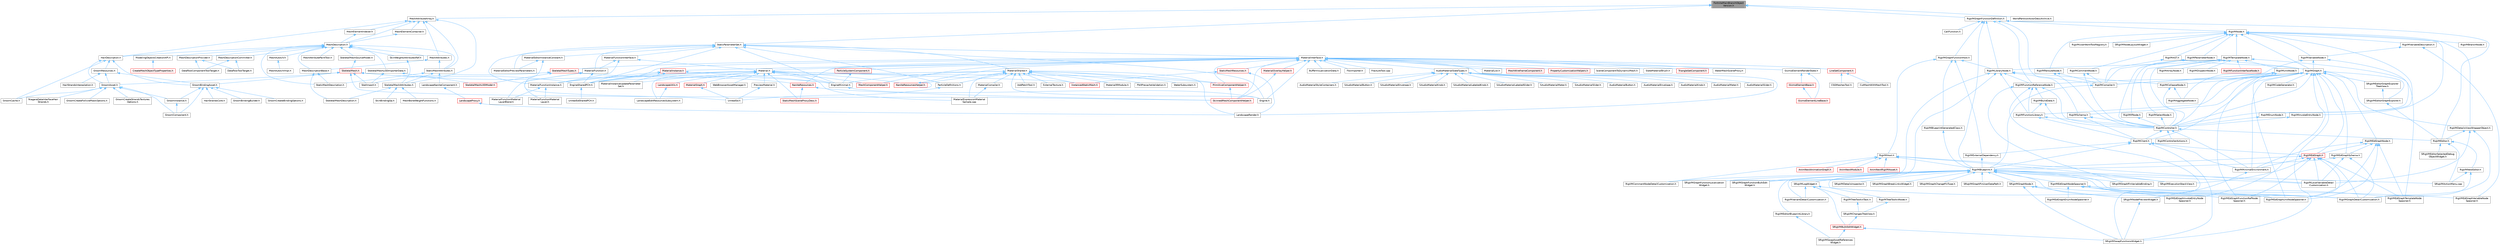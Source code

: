 digraph "FortniteMainBranchObjectVersion.h"
{
 // INTERACTIVE_SVG=YES
 // LATEX_PDF_SIZE
  bgcolor="transparent";
  edge [fontname=Helvetica,fontsize=10,labelfontname=Helvetica,labelfontsize=10];
  node [fontname=Helvetica,fontsize=10,shape=box,height=0.2,width=0.4];
  Node1 [id="Node000001",label="FortniteMainBranchObject\lVersion.h",height=0.2,width=0.4,color="gray40", fillcolor="grey60", style="filled", fontcolor="black",tooltip=" "];
  Node1 -> Node2 [id="edge1_Node000001_Node000002",dir="back",color="steelblue1",style="solid",tooltip=" "];
  Node2 [id="Node000002",label="MeshAttributeArray.h",height=0.2,width=0.4,color="grey40", fillcolor="white", style="filled",URL="$dd/dcf/MeshAttributeArray_8h.html",tooltip=" "];
  Node2 -> Node3 [id="edge2_Node000002_Node000003",dir="back",color="steelblue1",style="solid",tooltip=" "];
  Node3 [id="Node000003",label="HairDescription.h",height=0.2,width=0.4,color="grey40", fillcolor="white", style="filled",URL="$df/d27/HairDescription_8h.html",tooltip=" "];
  Node3 -> Node4 [id="edge3_Node000003_Node000004",dir="back",color="steelblue1",style="solid",tooltip=" "];
  Node4 [id="Node000004",label="GroomAsset.h",height=0.2,width=0.4,color="grey40", fillcolor="white", style="filled",URL="$d8/df1/GroomAsset_8h.html",tooltip=" "];
  Node4 -> Node5 [id="edge4_Node000004_Node000005",dir="back",color="steelblue1",style="solid",tooltip=" "];
  Node5 [id="Node000005",label="GroomCache.h",height=0.2,width=0.4,color="grey40", fillcolor="white", style="filled",URL="$d7/d6e/GroomCache_8h.html",tooltip=" "];
  Node4 -> Node6 [id="edge5_Node000004_Node000006",dir="back",color="steelblue1",style="solid",tooltip=" "];
  Node6 [id="Node000006",label="GroomComponent.h",height=0.2,width=0.4,color="grey40", fillcolor="white", style="filled",URL="$de/d2e/GroomComponent_8h.html",tooltip=" "];
  Node4 -> Node7 [id="edge6_Node000004_Node000007",dir="back",color="steelblue1",style="solid",tooltip=" "];
  Node7 [id="Node000007",label="GroomCreateFollicleMaskOptions.h",height=0.2,width=0.4,color="grey40", fillcolor="white", style="filled",URL="$d7/d8b/GroomCreateFollicleMaskOptions_8h.html",tooltip=" "];
  Node4 -> Node8 [id="edge7_Node000004_Node000008",dir="back",color="steelblue1",style="solid",tooltip=" "];
  Node8 [id="Node000008",label="GroomCreateStrandsTextures\lOptions.h",height=0.2,width=0.4,color="grey40", fillcolor="white", style="filled",URL="$da/dfc/GroomCreateStrandsTexturesOptions_8h.html",tooltip=" "];
  Node4 -> Node9 [id="edge8_Node000004_Node000009",dir="back",color="steelblue1",style="solid",tooltip=" "];
  Node9 [id="Node000009",label="GroomInstance.h",height=0.2,width=0.4,color="grey40", fillcolor="white", style="filled",URL="$dd/d47/GroomInstance_8h.html",tooltip=" "];
  Node9 -> Node6 [id="edge9_Node000009_Node000006",dir="back",color="steelblue1",style="solid",tooltip=" "];
  Node4 -> Node10 [id="edge10_Node000004_Node000010",dir="back",color="steelblue1",style="solid",tooltip=" "];
  Node10 [id="Node000010",label="NiagaraDataInterfaceHair\lStrands.h",height=0.2,width=0.4,color="grey40", fillcolor="white", style="filled",URL="$da/dd2/NiagaraDataInterfaceHairStrands_8h.html",tooltip=" "];
  Node3 -> Node11 [id="edge11_Node000003_Node000011",dir="back",color="steelblue1",style="solid",tooltip=" "];
  Node11 [id="Node000011",label="GroomBindingAsset.h",height=0.2,width=0.4,color="grey40", fillcolor="white", style="filled",URL="$de/d26/GroomBindingAsset_8h.html",tooltip=" "];
  Node11 -> Node12 [id="edge12_Node000011_Node000012",dir="back",color="steelblue1",style="solid",tooltip=" "];
  Node12 [id="Node000012",label="GroomBindingBuilder.h",height=0.2,width=0.4,color="grey40", fillcolor="white", style="filled",URL="$d2/d2f/GroomBindingBuilder_8h.html",tooltip=" "];
  Node11 -> Node6 [id="edge13_Node000011_Node000006",dir="back",color="steelblue1",style="solid",tooltip=" "];
  Node11 -> Node13 [id="edge14_Node000011_Node000013",dir="back",color="steelblue1",style="solid",tooltip=" "];
  Node13 [id="Node000013",label="GroomCreateBindingOptions.h",height=0.2,width=0.4,color="grey40", fillcolor="white", style="filled",URL="$d5/dba/GroomCreateBindingOptions_8h.html",tooltip=" "];
  Node11 -> Node9 [id="edge15_Node000011_Node000009",dir="back",color="steelblue1",style="solid",tooltip=" "];
  Node11 -> Node14 [id="edge16_Node000011_Node000014",dir="back",color="steelblue1",style="solid",tooltip=" "];
  Node14 [id="Node000014",label="HairStrandsCore.h",height=0.2,width=0.4,color="grey40", fillcolor="white", style="filled",URL="$d7/def/HairStrandsCore_8h.html",tooltip=" "];
  Node3 -> Node5 [id="edge17_Node000003_Node000005",dir="back",color="steelblue1",style="solid",tooltip=" "];
  Node3 -> Node15 [id="edge18_Node000003_Node000015",dir="back",color="steelblue1",style="solid",tooltip=" "];
  Node15 [id="Node000015",label="GroomResources.h",height=0.2,width=0.4,color="grey40", fillcolor="white", style="filled",URL="$d0/d70/GroomResources_8h.html",tooltip=" "];
  Node15 -> Node4 [id="edge19_Node000015_Node000004",dir="back",color="steelblue1",style="solid",tooltip=" "];
  Node15 -> Node11 [id="edge20_Node000015_Node000011",dir="back",color="steelblue1",style="solid",tooltip=" "];
  Node15 -> Node16 [id="edge21_Node000015_Node000016",dir="back",color="steelblue1",style="solid",tooltip=" "];
  Node16 [id="Node000016",label="HairStrandsInterpolation.h",height=0.2,width=0.4,color="grey40", fillcolor="white", style="filled",URL="$de/dab/HairStrandsInterpolation_8h.html",tooltip=" "];
  Node2 -> Node17 [id="edge22_Node000002_Node000017",dir="back",color="steelblue1",style="solid",tooltip=" "];
  Node17 [id="Node000017",label="MeshAttributes.h",height=0.2,width=0.4,color="grey40", fillcolor="white", style="filled",URL="$d8/d64/MeshAttributes_8h.html",tooltip=" "];
  Node17 -> Node18 [id="edge23_Node000017_Node000018",dir="back",color="steelblue1",style="solid",tooltip=" "];
  Node18 [id="Node000018",label="MeshDescriptionBase.h",height=0.2,width=0.4,color="grey40", fillcolor="white", style="filled",URL="$d3/d3c/MeshDescriptionBase_8h.html",tooltip=" "];
  Node18 -> Node19 [id="edge24_Node000018_Node000019",dir="back",color="steelblue1",style="solid",tooltip=" "];
  Node19 [id="Node000019",label="SkeletalMeshDescription.h",height=0.2,width=0.4,color="grey40", fillcolor="white", style="filled",URL="$d3/d6a/SkeletalMeshDescription_8h.html",tooltip=" "];
  Node18 -> Node20 [id="edge25_Node000018_Node000020",dir="back",color="steelblue1",style="solid",tooltip=" "];
  Node20 [id="Node000020",label="StaticMeshDescription.h",height=0.2,width=0.4,color="grey40", fillcolor="white", style="filled",URL="$d5/d71/StaticMeshDescription_8h.html",tooltip=" "];
  Node17 -> Node21 [id="edge26_Node000017_Node000021",dir="back",color="steelblue1",style="solid",tooltip=" "];
  Node21 [id="Node000021",label="StaticMeshAttributes.h",height=0.2,width=0.4,color="grey40", fillcolor="white", style="filled",URL="$dd/db4/StaticMeshAttributes_8h.html",tooltip=" "];
  Node21 -> Node22 [id="edge27_Node000021_Node000022",dir="back",color="steelblue1",style="solid",tooltip=" "];
  Node22 [id="Node000022",label="LandscapeNaniteComponent.h",height=0.2,width=0.4,color="grey40", fillcolor="white", style="filled",URL="$d0/de5/LandscapeNaniteComponent_8h.html",tooltip=" "];
  Node22 -> Node23 [id="edge28_Node000022_Node000023",dir="back",color="steelblue1",style="solid",tooltip=" "];
  Node23 [id="Node000023",label="LandscapeProxy.h",height=0.2,width=0.4,color="red", fillcolor="#FFF0F0", style="filled",URL="$db/dae/LandscapeProxy_8h.html",tooltip=" "];
  Node23 -> Node30 [id="edge29_Node000023_Node000030",dir="back",color="steelblue1",style="solid",tooltip=" "];
  Node30 [id="Node000030",label="LandscapeRender.h",height=0.2,width=0.4,color="grey40", fillcolor="white", style="filled",URL="$df/d67/LandscapeRender_8h.html",tooltip=" "];
  Node21 -> Node33 [id="edge30_Node000021_Node000033",dir="back",color="steelblue1",style="solid",tooltip=" "];
  Node33 [id="Node000033",label="SkeletalMeshAttributes.h",height=0.2,width=0.4,color="grey40", fillcolor="white", style="filled",URL="$df/d3f/SkeletalMeshAttributes_8h.html",tooltip=" "];
  Node33 -> Node34 [id="edge31_Node000033_Node000034",dir="back",color="steelblue1",style="solid",tooltip=" "];
  Node34 [id="Node000034",label="MeshBoneWeightFunctions.h",height=0.2,width=0.4,color="grey40", fillcolor="white", style="filled",URL="$db/df8/MeshBoneWeightFunctions_8h.html",tooltip=" "];
  Node33 -> Node19 [id="edge32_Node000033_Node000019",dir="back",color="steelblue1",style="solid",tooltip=" "];
  Node33 -> Node35 [id="edge33_Node000033_Node000035",dir="back",color="steelblue1",style="solid",tooltip=" "];
  Node35 [id="Node000035",label="SkinBindingOp.h",height=0.2,width=0.4,color="grey40", fillcolor="white", style="filled",URL="$d0/df0/SkinBindingOp_8h.html",tooltip=" "];
  Node21 -> Node20 [id="edge34_Node000021_Node000020",dir="back",color="steelblue1",style="solid",tooltip=" "];
  Node2 -> Node36 [id="edge35_Node000002_Node000036",dir="back",color="steelblue1",style="solid",tooltip=" "];
  Node36 [id="Node000036",label="MeshDescription.h",height=0.2,width=0.4,color="grey40", fillcolor="white", style="filled",URL="$d5/d91/MeshDescription_8h.html",tooltip=" "];
  Node36 -> Node3 [id="edge36_Node000036_Node000003",dir="back",color="steelblue1",style="solid",tooltip=" "];
  Node36 -> Node37 [id="edge37_Node000036_Node000037",dir="back",color="steelblue1",style="solid",tooltip=" "];
  Node37 [id="Node000037",label="MeshAttributePaintTool.h",height=0.2,width=0.4,color="grey40", fillcolor="white", style="filled",URL="$d3/d29/MeshAttributePaintTool_8h.html",tooltip=" "];
  Node36 -> Node17 [id="edge38_Node000036_Node000017",dir="back",color="steelblue1",style="solid",tooltip=" "];
  Node36 -> Node38 [id="edge39_Node000036_Node000038",dir="back",color="steelblue1",style="solid",tooltip=" "];
  Node38 [id="Node000038",label="MeshAutoUV.h",height=0.2,width=0.4,color="grey40", fillcolor="white", style="filled",URL="$d4/db4/MeshAutoUV_8h.html",tooltip=" "];
  Node38 -> Node39 [id="edge40_Node000038_Node000039",dir="back",color="steelblue1",style="solid",tooltip=" "];
  Node39 [id="Node000039",label="MeshAutoUVImpl.h",height=0.2,width=0.4,color="grey40", fillcolor="white", style="filled",URL="$d2/ddc/MeshAutoUVImpl_8h.html",tooltip=" "];
  Node36 -> Node18 [id="edge41_Node000036_Node000018",dir="back",color="steelblue1",style="solid",tooltip=" "];
  Node36 -> Node40 [id="edge42_Node000036_Node000040",dir="back",color="steelblue1",style="solid",tooltip=" "];
  Node40 [id="Node000040",label="MeshDescriptionCommitter.h",height=0.2,width=0.4,color="grey40", fillcolor="white", style="filled",URL="$d0/dae/MeshDescriptionCommitter_8h.html",tooltip=" "];
  Node40 -> Node41 [id="edge43_Node000040_Node000041",dir="back",color="steelblue1",style="solid",tooltip=" "];
  Node41 [id="Node000041",label="DataflowComponentToolTarget.h",height=0.2,width=0.4,color="grey40", fillcolor="white", style="filled",URL="$d4/de8/DataflowComponentToolTarget_8h.html",tooltip=" "];
  Node40 -> Node42 [id="edge44_Node000040_Node000042",dir="back",color="steelblue1",style="solid",tooltip=" "];
  Node42 [id="Node000042",label="DataflowToolTarget.h",height=0.2,width=0.4,color="grey40", fillcolor="white", style="filled",URL="$d3/dd6/DataflowToolTarget_8h.html",tooltip=" "];
  Node36 -> Node43 [id="edge45_Node000036_Node000043",dir="back",color="steelblue1",style="solid",tooltip=" "];
  Node43 [id="Node000043",label="MeshDescriptionProvider.h",height=0.2,width=0.4,color="grey40", fillcolor="white", style="filled",URL="$da/db2/MeshDescriptionProvider_8h.html",tooltip=" "];
  Node43 -> Node41 [id="edge46_Node000043_Node000041",dir="back",color="steelblue1",style="solid",tooltip=" "];
  Node43 -> Node42 [id="edge47_Node000043_Node000042",dir="back",color="steelblue1",style="solid",tooltip=" "];
  Node36 -> Node44 [id="edge48_Node000036_Node000044",dir="back",color="steelblue1",style="solid",tooltip=" "];
  Node44 [id="Node000044",label="ModelingObjectsCreationAPI.h",height=0.2,width=0.4,color="grey40", fillcolor="white", style="filled",URL="$df/d4c/ModelingObjectsCreationAPI_8h.html",tooltip=" "];
  Node44 -> Node45 [id="edge49_Node000044_Node000045",dir="back",color="steelblue1",style="solid",tooltip=" "];
  Node45 [id="Node000045",label="CreateMeshObjectTypeProperties.h",height=0.2,width=0.4,color="red", fillcolor="#FFF0F0", style="filled",URL="$d9/d04/CreateMeshObjectTypeProperties_8h.html",tooltip=" "];
  Node36 -> Node67 [id="edge50_Node000036_Node000067",dir="back",color="steelblue1",style="solid",tooltip=" "];
  Node67 [id="Node000067",label="SkeletalMeshLODImporterData.h",height=0.2,width=0.4,color="grey40", fillcolor="white", style="filled",URL="$de/dc6/SkeletalMeshLODImporterData_8h.html",tooltip=" "];
  Node67 -> Node68 [id="edge51_Node000067_Node000068",dir="back",color="steelblue1",style="solid",tooltip=" "];
  Node68 [id="Node000068",label="SkelImport.h",height=0.2,width=0.4,color="grey40", fillcolor="white", style="filled",URL="$d2/d8b/SkelImport_8h.html",tooltip=" "];
  Node67 -> Node69 [id="edge52_Node000067_Node000069",dir="back",color="steelblue1",style="solid",tooltip=" "];
  Node69 [id="Node000069",label="SkeletalMeshLODModel.h",height=0.2,width=0.4,color="red", fillcolor="#FFF0F0", style="filled",URL="$d2/d34/SkeletalMeshLODModel_8h.html",tooltip=" "];
  Node36 -> Node71 [id="edge53_Node000036_Node000071",dir="back",color="steelblue1",style="solid",tooltip=" "];
  Node71 [id="Node000071",label="SkeletalMeshSourceModel.h",height=0.2,width=0.4,color="grey40", fillcolor="white", style="filled",URL="$d0/dc6/SkeletalMeshSourceModel_8h.html",tooltip=" "];
  Node71 -> Node72 [id="edge54_Node000071_Node000072",dir="back",color="steelblue1",style="solid",tooltip=" "];
  Node72 [id="Node000072",label="SkeletalMesh.h",height=0.2,width=0.4,color="red", fillcolor="#FFF0F0", style="filled",URL="$d6/de7/SkeletalMesh_8h.html",tooltip=" "];
  Node72 -> Node79 [id="edge55_Node000072_Node000079",dir="back",color="steelblue1",style="solid",tooltip=" "];
  Node79 [id="Node000079",label="EngineMinimal.h",height=0.2,width=0.4,color="grey40", fillcolor="white", style="filled",URL="$d0/d2c/EngineMinimal_8h.html",tooltip=" "];
  Node79 -> Node80 [id="edge56_Node000079_Node000080",dir="back",color="steelblue1",style="solid",tooltip=" "];
  Node80 [id="Node000080",label="Engine.h",height=0.2,width=0.4,color="grey40", fillcolor="white", style="filled",URL="$d1/d34/Public_2Engine_8h.html",tooltip=" "];
  Node72 -> Node81 [id="edge57_Node000072_Node000081",dir="back",color="steelblue1",style="solid",tooltip=" "];
  Node81 [id="Node000081",label="EngineSharedPCH.h",height=0.2,width=0.4,color="grey40", fillcolor="white", style="filled",URL="$dc/dbb/EngineSharedPCH_8h.html",tooltip=" "];
  Node81 -> Node82 [id="edge58_Node000081_Node000082",dir="back",color="steelblue1",style="solid",tooltip=" "];
  Node82 [id="Node000082",label="UnrealEdSharedPCH.h",height=0.2,width=0.4,color="grey40", fillcolor="white", style="filled",URL="$d1/de6/UnrealEdSharedPCH_8h.html",tooltip=" "];
  Node72 -> Node4 [id="edge59_Node000072_Node000004",dir="back",color="steelblue1",style="solid",tooltip=" "];
  Node72 -> Node11 [id="edge60_Node000072_Node000011",dir="back",color="steelblue1",style="solid",tooltip=" "];
  Node72 -> Node68 [id="edge61_Node000072_Node000068",dir="back",color="steelblue1",style="solid",tooltip=" "];
  Node72 -> Node102 [id="edge62_Node000072_Node000102",dir="back",color="steelblue1",style="solid",tooltip=" "];
  Node102 [id="Node000102",label="SkinnedMeshComponentHelper.h",height=0.2,width=0.4,color="red", fillcolor="#FFF0F0", style="filled",URL="$db/d81/SkinnedMeshComponentHelper_8h.html",tooltip=" "];
  Node36 -> Node104 [id="edge63_Node000036_Node000104",dir="back",color="steelblue1",style="solid",tooltip=" "];
  Node104 [id="Node000104",label="SkinWeightsAttributesRef.h",height=0.2,width=0.4,color="grey40", fillcolor="white", style="filled",URL="$d8/dc2/SkinWeightsAttributesRef_8h.html",tooltip=" "];
  Node104 -> Node33 [id="edge64_Node000104_Node000033",dir="back",color="steelblue1",style="solid",tooltip=" "];
  Node36 -> Node21 [id="edge65_Node000036_Node000021",dir="back",color="steelblue1",style="solid",tooltip=" "];
  Node36 -> Node20 [id="edge66_Node000036_Node000020",dir="back",color="steelblue1",style="solid",tooltip=" "];
  Node2 -> Node105 [id="edge67_Node000002_Node000105",dir="back",color="steelblue1",style="solid",tooltip=" "];
  Node105 [id="Node000105",label="MeshElementContainer.h",height=0.2,width=0.4,color="grey40", fillcolor="white", style="filled",URL="$d1/dfa/MeshElementContainer_8h.html",tooltip=" "];
  Node105 -> Node36 [id="edge68_Node000105_Node000036",dir="back",color="steelblue1",style="solid",tooltip=" "];
  Node2 -> Node106 [id="edge69_Node000002_Node000106",dir="back",color="steelblue1",style="solid",tooltip=" "];
  Node106 [id="Node000106",label="MeshElementIndexer.h",height=0.2,width=0.4,color="grey40", fillcolor="white", style="filled",URL="$db/d4c/MeshElementIndexer_8h.html",tooltip=" "];
  Node106 -> Node36 [id="edge70_Node000106_Node000036",dir="back",color="steelblue1",style="solid",tooltip=" "];
  Node2 -> Node33 [id="edge71_Node000002_Node000033",dir="back",color="steelblue1",style="solid",tooltip=" "];
  Node2 -> Node21 [id="edge72_Node000002_Node000021",dir="back",color="steelblue1",style="solid",tooltip=" "];
  Node1 -> Node107 [id="edge73_Node000001_Node000107",dir="back",color="steelblue1",style="solid",tooltip=" "];
  Node107 [id="Node000107",label="RigVMGraphFunctionDefinition.h",height=0.2,width=0.4,color="grey40", fillcolor="white", style="filled",URL="$d1/db1/RigVMGraphFunctionDefinition_8h.html",tooltip=" "];
  Node107 -> Node108 [id="edge74_Node000107_Node000108",dir="back",color="steelblue1",style="solid",tooltip=" "];
  Node108 [id="Node000108",label="CallFunction.h",height=0.2,width=0.4,color="grey40", fillcolor="white", style="filled",URL="$d0/dcd/CallFunction_8h.html",tooltip=" "];
  Node107 -> Node109 [id="edge75_Node000107_Node000109",dir="back",color="steelblue1",style="solid",tooltip=" "];
  Node109 [id="Node000109",label="RigVMBlueprint.h",height=0.2,width=0.4,color="grey40", fillcolor="white", style="filled",URL="$df/d44/RigVMBlueprint_8h.html",tooltip=" "];
  Node109 -> Node110 [id="edge76_Node000109_Node000110",dir="back",color="steelblue1",style="solid",tooltip=" "];
  Node110 [id="Node000110",label="RigVMCommentNodeDetailCustomization.h",height=0.2,width=0.4,color="grey40", fillcolor="white", style="filled",URL="$de/ddb/RigVMCommentNodeDetailCustomization_8h.html",tooltip=" "];
  Node109 -> Node111 [id="edge77_Node000109_Node000111",dir="back",color="steelblue1",style="solid",tooltip=" "];
  Node111 [id="Node000111",label="RigVMEdGraphFunctionRefNode\lSpawner.h",height=0.2,width=0.4,color="grey40", fillcolor="white", style="filled",URL="$d3/d16/RigVMEdGraphFunctionRefNodeSpawner_8h.html",tooltip=" "];
  Node109 -> Node112 [id="edge78_Node000109_Node000112",dir="back",color="steelblue1",style="solid",tooltip=" "];
  Node112 [id="Node000112",label="RigVMEdGraphNodeSpawner.h",height=0.2,width=0.4,color="grey40", fillcolor="white", style="filled",URL="$d4/d8b/RigVMEdGraphNodeSpawner_8h.html",tooltip=" "];
  Node112 -> Node113 [id="edge79_Node000112_Node000113",dir="back",color="steelblue1",style="solid",tooltip=" "];
  Node113 [id="Node000113",label="RigVMEdGraphEnumNodeSpawner.h",height=0.2,width=0.4,color="grey40", fillcolor="white", style="filled",URL="$d3/dfd/RigVMEdGraphEnumNodeSpawner_8h.html",tooltip=" "];
  Node112 -> Node111 [id="edge80_Node000112_Node000111",dir="back",color="steelblue1",style="solid",tooltip=" "];
  Node112 -> Node114 [id="edge81_Node000112_Node000114",dir="back",color="steelblue1",style="solid",tooltip=" "];
  Node114 [id="Node000114",label="RigVMEdGraphInvokeEntryNode\lSpawner.h",height=0.2,width=0.4,color="grey40", fillcolor="white", style="filled",URL="$d9/de6/RigVMEdGraphInvokeEntryNodeSpawner_8h.html",tooltip=" "];
  Node112 -> Node115 [id="edge82_Node000112_Node000115",dir="back",color="steelblue1",style="solid",tooltip=" "];
  Node115 [id="Node000115",label="RigVMEdGraphTemplateNode\lSpawner.h",height=0.2,width=0.4,color="grey40", fillcolor="white", style="filled",URL="$d9/d6c/RigVMEdGraphTemplateNodeSpawner_8h.html",tooltip=" "];
  Node112 -> Node116 [id="edge83_Node000112_Node000116",dir="back",color="steelblue1",style="solid",tooltip=" "];
  Node116 [id="Node000116",label="RigVMEdGraphUnitNodeSpawner.h",height=0.2,width=0.4,color="grey40", fillcolor="white", style="filled",URL="$d3/d6b/RigVMEdGraphUnitNodeSpawner_8h.html",tooltip=" "];
  Node112 -> Node117 [id="edge84_Node000112_Node000117",dir="back",color="steelblue1",style="solid",tooltip=" "];
  Node117 [id="Node000117",label="RigVMEdGraphVariableNode\lSpawner.h",height=0.2,width=0.4,color="grey40", fillcolor="white", style="filled",URL="$d0/d83/RigVMEdGraphVariableNodeSpawner_8h.html",tooltip=" "];
  Node109 -> Node116 [id="edge85_Node000109_Node000116",dir="back",color="steelblue1",style="solid",tooltip=" "];
  Node109 -> Node118 [id="edge86_Node000109_Node000118",dir="back",color="steelblue1",style="solid",tooltip=" "];
  Node118 [id="Node000118",label="RigVMEditorBlueprintLibrary.h",height=0.2,width=0.4,color="grey40", fillcolor="white", style="filled",URL="$d9/d31/RigVMEditorBlueprintLibrary_8h.html",tooltip=" "];
  Node118 -> Node119 [id="edge87_Node000118_Node000119",dir="back",color="steelblue1",style="solid",tooltip=" "];
  Node119 [id="Node000119",label="SRigVMSwapAssetReferences\lWidget.h",height=0.2,width=0.4,color="grey40", fillcolor="white", style="filled",URL="$db/d3f/SRigVMSwapAssetReferencesWidget_8h.html",tooltip=" "];
  Node109 -> Node120 [id="edge88_Node000109_Node000120",dir="back",color="steelblue1",style="solid",tooltip=" "];
  Node120 [id="Node000120",label="RigVMGraphDetailCustomization.h",height=0.2,width=0.4,color="grey40", fillcolor="white", style="filled",URL="$da/d8c/RigVMGraphDetailCustomization_8h.html",tooltip=" "];
  Node109 -> Node121 [id="edge89_Node000109_Node000121",dir="back",color="steelblue1",style="solid",tooltip=" "];
  Node121 [id="Node000121",label="RigVMLocalVariableDetail\lCustomization.h",height=0.2,width=0.4,color="grey40", fillcolor="white", style="filled",URL="$de/de8/RigVMLocalVariableDetailCustomization_8h.html",tooltip=" "];
  Node109 -> Node122 [id="edge90_Node000109_Node000122",dir="back",color="steelblue1",style="solid",tooltip=" "];
  Node122 [id="Node000122",label="RigVMTreeToolkitNode.h",height=0.2,width=0.4,color="grey40", fillcolor="white", style="filled",URL="$dc/d84/RigVMTreeToolkitNode_8h.html",tooltip=" "];
  Node122 -> Node123 [id="edge91_Node000122_Node000123",dir="back",color="steelblue1",style="solid",tooltip=" "];
  Node123 [id="Node000123",label="SRigVMChangesTreeView.h",height=0.2,width=0.4,color="grey40", fillcolor="white", style="filled",URL="$dd/d83/SRigVMChangesTreeView_8h.html",tooltip=" "];
  Node123 -> Node124 [id="edge92_Node000123_Node000124",dir="back",color="steelblue1",style="solid",tooltip=" "];
  Node124 [id="Node000124",label="SRigVMBulkEditWidget.h",height=0.2,width=0.4,color="red", fillcolor="#FFF0F0", style="filled",URL="$d7/dab/SRigVMBulkEditWidget_8h.html",tooltip=" "];
  Node124 -> Node119 [id="edge93_Node000124_Node000119",dir="back",color="steelblue1",style="solid",tooltip=" "];
  Node124 -> Node126 [id="edge94_Node000124_Node000126",dir="back",color="steelblue1",style="solid",tooltip=" "];
  Node126 [id="Node000126",label="SRigVMSwapFunctionsWidget.h",height=0.2,width=0.4,color="grey40", fillcolor="white", style="filled",URL="$d0/da2/SRigVMSwapFunctionsWidget_8h.html",tooltip=" "];
  Node109 -> Node127 [id="edge95_Node000109_Node000127",dir="back",color="steelblue1",style="solid",tooltip=" "];
  Node127 [id="Node000127",label="RigVMVariantDetailCustomization.h",height=0.2,width=0.4,color="grey40", fillcolor="white", style="filled",URL="$d2/db8/RigVMVariantDetailCustomization_8h.html",tooltip=" "];
  Node109 -> Node128 [id="edge96_Node000109_Node000128",dir="back",color="steelblue1",style="solid",tooltip=" "];
  Node128 [id="Node000128",label="SRigVMActionMenu.cpp",height=0.2,width=0.4,color="grey40", fillcolor="white", style="filled",URL="$dc/d4c/SRigVMActionMenu_8cpp.html",tooltip=" "];
  Node109 -> Node129 [id="edge97_Node000109_Node000129",dir="back",color="steelblue1",style="solid",tooltip=" "];
  Node129 [id="Node000129",label="SRigVMDetailsInspector.h",height=0.2,width=0.4,color="grey40", fillcolor="white", style="filled",URL="$df/dfb/SRigVMDetailsInspector_8h.html",tooltip=" "];
  Node109 -> Node130 [id="edge98_Node000109_Node000130",dir="back",color="steelblue1",style="solid",tooltip=" "];
  Node130 [id="Node000130",label="SRigVMExecutionStackView.h",height=0.2,width=0.4,color="grey40", fillcolor="white", style="filled",URL="$d9/d2b/SRigVMExecutionStackView_8h.html",tooltip=" "];
  Node109 -> Node131 [id="edge99_Node000109_Node000131",dir="back",color="steelblue1",style="solid",tooltip=" "];
  Node131 [id="Node000131",label="SRigVMGraphBreakLinksWidget.h",height=0.2,width=0.4,color="grey40", fillcolor="white", style="filled",URL="$d8/d4a/SRigVMGraphBreakLinksWidget_8h.html",tooltip=" "];
  Node109 -> Node132 [id="edge100_Node000109_Node000132",dir="back",color="steelblue1",style="solid",tooltip=" "];
  Node132 [id="Node000132",label="SRigVMGraphChangePinType.h",height=0.2,width=0.4,color="grey40", fillcolor="white", style="filled",URL="$d4/da7/SRigVMGraphChangePinType_8h.html",tooltip=" "];
  Node109 -> Node133 [id="edge101_Node000109_Node000133",dir="back",color="steelblue1",style="solid",tooltip=" "];
  Node133 [id="Node000133",label="SRigVMGraphFunctionBulkEdit\lWidget.h",height=0.2,width=0.4,color="grey40", fillcolor="white", style="filled",URL="$db/dbf/SRigVMGraphFunctionBulkEditWidget_8h.html",tooltip=" "];
  Node109 -> Node134 [id="edge102_Node000109_Node000134",dir="back",color="steelblue1",style="solid",tooltip=" "];
  Node134 [id="Node000134",label="SRigVMGraphFunctionLocalization\lWidget.h",height=0.2,width=0.4,color="grey40", fillcolor="white", style="filled",URL="$dd/d59/SRigVMGraphFunctionLocalizationWidget_8h.html",tooltip=" "];
  Node109 -> Node135 [id="edge103_Node000109_Node000135",dir="back",color="steelblue1",style="solid",tooltip=" "];
  Node135 [id="Node000135",label="SRigVMGraphNode.h",height=0.2,width=0.4,color="grey40", fillcolor="white", style="filled",URL="$d0/d1e/SRigVMGraphNode_8h.html",tooltip=" "];
  Node135 -> Node120 [id="edge104_Node000135_Node000120",dir="back",color="steelblue1",style="solid",tooltip=" "];
  Node135 -> Node136 [id="edge105_Node000135_Node000136",dir="back",color="steelblue1",style="solid",tooltip=" "];
  Node136 [id="Node000136",label="SRigVMNodePreviewWidget.h",height=0.2,width=0.4,color="grey40", fillcolor="white", style="filled",URL="$d5/d72/SRigVMNodePreviewWidget_8h.html",tooltip=" "];
  Node136 -> Node126 [id="edge106_Node000136_Node000126",dir="back",color="steelblue1",style="solid",tooltip=" "];
  Node135 -> Node126 [id="edge107_Node000135_Node000126",dir="back",color="steelblue1",style="solid",tooltip=" "];
  Node109 -> Node137 [id="edge108_Node000109_Node000137",dir="back",color="steelblue1",style="solid",tooltip=" "];
  Node137 [id="Node000137",label="SRigVMGraphPinUserDataPath.h",height=0.2,width=0.4,color="grey40", fillcolor="white", style="filled",URL="$d5/d31/SRigVMGraphPinUserDataPath_8h.html",tooltip=" "];
  Node109 -> Node138 [id="edge109_Node000109_Node000138",dir="back",color="steelblue1",style="solid",tooltip=" "];
  Node138 [id="Node000138",label="SRigVMGraphPinVariableBinding.h",height=0.2,width=0.4,color="grey40", fillcolor="white", style="filled",URL="$db/dca/SRigVMGraphPinVariableBinding_8h.html",tooltip=" "];
  Node109 -> Node139 [id="edge110_Node000109_Node000139",dir="back",color="steelblue1",style="solid",tooltip=" "];
  Node139 [id="Node000139",label="SRigVMLogWidget.h",height=0.2,width=0.4,color="grey40", fillcolor="white", style="filled",URL="$d9/dab/SRigVMLogWidget_8h.html",tooltip=" "];
  Node139 -> Node120 [id="edge111_Node000139_Node000120",dir="back",color="steelblue1",style="solid",tooltip=" "];
  Node139 -> Node140 [id="edge112_Node000139_Node000140",dir="back",color="steelblue1",style="solid",tooltip=" "];
  Node140 [id="Node000140",label="RigVMTreeToolkitTask.h",height=0.2,width=0.4,color="grey40", fillcolor="white", style="filled",URL="$d1/dd5/RigVMTreeToolkitTask_8h.html",tooltip=" "];
  Node140 -> Node123 [id="edge113_Node000140_Node000123",dir="back",color="steelblue1",style="solid",tooltip=" "];
  Node139 -> Node127 [id="edge114_Node000139_Node000127",dir="back",color="steelblue1",style="solid",tooltip=" "];
  Node139 -> Node124 [id="edge115_Node000139_Node000124",dir="back",color="steelblue1",style="solid",tooltip=" "];
  Node107 -> Node141 [id="edge116_Node000107_Node000141",dir="back",color="steelblue1",style="solid",tooltip=" "];
  Node141 [id="Node000141",label="RigVMEditor.h",height=0.2,width=0.4,color="grey40", fillcolor="white", style="filled",URL="$d3/d13/RigVMEditor_8h.html",tooltip=" "];
  Node141 -> Node142 [id="edge117_Node000141_Node000142",dir="back",color="steelblue1",style="solid",tooltip=" "];
  Node142 [id="Node000142",label="RigVMNewEditor.h",height=0.2,width=0.4,color="grey40", fillcolor="white", style="filled",URL="$df/dd1/RigVMNewEditor_8h.html",tooltip=" "];
  Node142 -> Node120 [id="edge118_Node000142_Node000120",dir="back",color="steelblue1",style="solid",tooltip=" "];
  Node142 -> Node128 [id="edge119_Node000142_Node000128",dir="back",color="steelblue1",style="solid",tooltip=" "];
  Node141 -> Node128 [id="edge120_Node000141_Node000128",dir="back",color="steelblue1",style="solid",tooltip=" "];
  Node141 -> Node143 [id="edge121_Node000141_Node000143",dir="back",color="steelblue1",style="solid",tooltip=" "];
  Node143 [id="Node000143",label="SRigVMEditorSelectedDebug\lObjectWidget.h",height=0.2,width=0.4,color="grey40", fillcolor="white", style="filled",URL="$d9/dcd/SRigVMEditorSelectedDebugObjectWidget_8h.html",tooltip=" "];
  Node107 -> Node144 [id="edge122_Node000107_Node000144",dir="back",color="steelblue1",style="solid",tooltip=" "];
  Node144 [id="Node000144",label="RigVMFunctionReferenceNode.h",height=0.2,width=0.4,color="grey40", fillcolor="white", style="filled",URL="$d8/dae/RigVMFunctionReferenceNode_8h.html",tooltip=" "];
  Node144 -> Node145 [id="edge123_Node000144_Node000145",dir="back",color="steelblue1",style="solid",tooltip=" "];
  Node145 [id="Node000145",label="RigVMBuildData.h",height=0.2,width=0.4,color="grey40", fillcolor="white", style="filled",URL="$df/d5a/RigVMBuildData_8h.html",tooltip=" "];
  Node145 -> Node146 [id="edge124_Node000145_Node000146",dir="back",color="steelblue1",style="solid",tooltip=" "];
  Node146 [id="Node000146",label="RigVMController.h",height=0.2,width=0.4,color="grey40", fillcolor="white", style="filled",URL="$da/d1e/RigVMController_8h.html",tooltip=" "];
  Node146 -> Node147 [id="edge125_Node000146_Node000147",dir="back",color="steelblue1",style="solid",tooltip=" "];
  Node147 [id="Node000147",label="RigVMClient.h",height=0.2,width=0.4,color="grey40", fillcolor="white", style="filled",URL="$db/d93/RigVMClient_8h.html",tooltip=" "];
  Node147 -> Node109 [id="edge126_Node000147_Node000109",dir="back",color="steelblue1",style="solid",tooltip=" "];
  Node147 -> Node148 [id="edge127_Node000147_Node000148",dir="back",color="steelblue1",style="solid",tooltip=" "];
  Node148 [id="Node000148",label="RigVMEdGraph.h",height=0.2,width=0.4,color="red", fillcolor="#FFF0F0", style="filled",URL="$d9/d8c/RigVMEdGraph_8h.html",tooltip=" "];
  Node148 -> Node109 [id="edge128_Node000148_Node000109",dir="back",color="steelblue1",style="solid",tooltip=" "];
  Node148 -> Node111 [id="edge129_Node000148_Node000111",dir="back",color="steelblue1",style="solid",tooltip=" "];
  Node148 -> Node115 [id="edge130_Node000148_Node000115",dir="back",color="steelblue1",style="solid",tooltip=" "];
  Node148 -> Node116 [id="edge131_Node000148_Node000116",dir="back",color="steelblue1",style="solid",tooltip=" "];
  Node148 -> Node120 [id="edge132_Node000148_Node000120",dir="back",color="steelblue1",style="solid",tooltip=" "];
  Node148 -> Node121 [id="edge133_Node000148_Node000121",dir="back",color="steelblue1",style="solid",tooltip=" "];
  Node148 -> Node149 [id="edge134_Node000148_Node000149",dir="back",color="steelblue1",style="solid",tooltip=" "];
  Node149 [id="Node000149",label="RigVMMinimalEnvironment.h",height=0.2,width=0.4,color="grey40", fillcolor="white", style="filled",URL="$d4/d4a/RigVMMinimalEnvironment_8h.html",tooltip=" "];
  Node149 -> Node136 [id="edge135_Node000149_Node000136",dir="back",color="steelblue1",style="solid",tooltip=" "];
  Node148 -> Node130 [id="edge136_Node000148_Node000130",dir="back",color="steelblue1",style="solid",tooltip=" "];
  Node147 -> Node152 [id="edge137_Node000147_Node000152",dir="back",color="steelblue1",style="solid",tooltip=" "];
  Node152 [id="Node000152",label="RigVMExternalDependency.h",height=0.2,width=0.4,color="grey40", fillcolor="white", style="filled",URL="$d2/d83/RigVMExternalDependency_8h.html",tooltip=" "];
  Node152 -> Node109 [id="edge138_Node000152_Node000109",dir="back",color="steelblue1",style="solid",tooltip=" "];
  Node147 -> Node149 [id="edge139_Node000147_Node000149",dir="back",color="steelblue1",style="solid",tooltip=" "];
  Node147 -> Node126 [id="edge140_Node000147_Node000126",dir="back",color="steelblue1",style="solid",tooltip=" "];
  Node146 -> Node153 [id="edge141_Node000146_Node000153",dir="back",color="steelblue1",style="solid",tooltip=" "];
  Node153 [id="Node000153",label="RigVMControllerActions.h",height=0.2,width=0.4,color="grey40", fillcolor="white", style="filled",URL="$d3/dc4/RigVMControllerActions_8h.html",tooltip=" "];
  Node146 -> Node141 [id="edge142_Node000146_Node000141",dir="back",color="steelblue1",style="solid",tooltip=" "];
  Node146 -> Node149 [id="edge143_Node000146_Node000149",dir="back",color="steelblue1",style="solid",tooltip=" "];
  Node145 -> Node154 [id="edge144_Node000145_Node000154",dir="back",color="steelblue1",style="solid",tooltip=" "];
  Node154 [id="Node000154",label="RigVMFunctionLibrary.h",height=0.2,width=0.4,color="grey40", fillcolor="white", style="filled",URL="$da/d39/RigVMFunctionLibrary_8h.html",tooltip=" "];
  Node154 -> Node147 [id="edge145_Node000154_Node000147",dir="back",color="steelblue1",style="solid",tooltip=" "];
  Node154 -> Node146 [id="edge146_Node000154_Node000146",dir="back",color="steelblue1",style="solid",tooltip=" "];
  Node144 -> Node146 [id="edge147_Node000144_Node000146",dir="back",color="steelblue1",style="solid",tooltip=" "];
  Node144 -> Node154 [id="edge148_Node000144_Node000154",dir="back",color="steelblue1",style="solid",tooltip=" "];
  Node144 -> Node138 [id="edge149_Node000144_Node000138",dir="back",color="steelblue1",style="solid",tooltip=" "];
  Node144 -> Node126 [id="edge150_Node000144_Node000126",dir="back",color="steelblue1",style="solid",tooltip=" "];
  Node107 -> Node155 [id="edge151_Node000107_Node000155",dir="back",color="steelblue1",style="solid",tooltip=" "];
  Node155 [id="Node000155",label="RigVMGraphFunctionHost.h",height=0.2,width=0.4,color="grey40", fillcolor="white", style="filled",URL="$d9/dd3/RigVMGraphFunctionHost_8h.html",tooltip=" "];
  Node155 -> Node156 [id="edge152_Node000155_Node000156",dir="back",color="steelblue1",style="solid",tooltip=" "];
  Node156 [id="Node000156",label="RigVMBlueprintGeneratedClass.h",height=0.2,width=0.4,color="grey40", fillcolor="white", style="filled",URL="$d4/dec/RigVMBlueprintGeneratedClass_8h.html",tooltip=" "];
  Node156 -> Node109 [id="edge153_Node000156_Node000109",dir="back",color="steelblue1",style="solid",tooltip=" "];
  Node155 -> Node152 [id="edge154_Node000155_Node000152",dir="back",color="steelblue1",style="solid",tooltip=" "];
  Node155 -> Node157 [id="edge155_Node000155_Node000157",dir="back",color="steelblue1",style="solid",tooltip=" "];
  Node157 [id="Node000157",label="RigVMHost.h",height=0.2,width=0.4,color="grey40", fillcolor="white", style="filled",URL="$d5/d04/RigVMHost_8h.html",tooltip=" "];
  Node157 -> Node158 [id="edge156_Node000157_Node000158",dir="back",color="steelblue1",style="solid",tooltip=" "];
  Node158 [id="Node000158",label="AnimNextAnimationGraph.h",height=0.2,width=0.4,color="red", fillcolor="#FFF0F0", style="filled",URL="$d4/dc3/AnimNextAnimationGraph_8h.html",tooltip=" "];
  Node157 -> Node163 [id="edge157_Node000157_Node000163",dir="back",color="steelblue1",style="solid",tooltip=" "];
  Node163 [id="Node000163",label="AnimNextModule.h",height=0.2,width=0.4,color="red", fillcolor="#FFF0F0", style="filled",URL="$d1/dac/AnimNextModule_8h.html",tooltip=" "];
  Node157 -> Node166 [id="edge158_Node000157_Node000166",dir="back",color="steelblue1",style="solid",tooltip=" "];
  Node166 [id="Node000166",label="AnimNextRigVMAsset.h",height=0.2,width=0.4,color="red", fillcolor="#FFF0F0", style="filled",URL="$d8/d0c/AnimNextRigVMAsset_8h.html",tooltip=" "];
  Node157 -> Node109 [id="edge159_Node000157_Node000109",dir="back",color="steelblue1",style="solid",tooltip=" "];
  Node157 -> Node110 [id="edge160_Node000157_Node000110",dir="back",color="steelblue1",style="solid",tooltip=" "];
  Node157 -> Node121 [id="edge161_Node000157_Node000121",dir="back",color="steelblue1",style="solid",tooltip=" "];
  Node157 -> Node130 [id="edge162_Node000157_Node000130",dir="back",color="steelblue1",style="solid",tooltip=" "];
  Node155 -> Node204 [id="edge163_Node000155_Node000204",dir="back",color="steelblue1",style="solid",tooltip=" "];
  Node204 [id="Node000204",label="RigVMLibraryNode.h",height=0.2,width=0.4,color="grey40", fillcolor="white", style="filled",URL="$d5/dfd/RigVMLibraryNode_8h.html",tooltip=" "];
  Node204 -> Node205 [id="edge164_Node000204_Node000205",dir="back",color="steelblue1",style="solid",tooltip=" "];
  Node205 [id="Node000205",label="RigVMCollapseNode.h",height=0.2,width=0.4,color="grey40", fillcolor="white", style="filled",URL="$d1/d95/RigVMCollapseNode_8h.html",tooltip=" "];
  Node205 -> Node206 [id="edge165_Node000205_Node000206",dir="back",color="steelblue1",style="solid",tooltip=" "];
  Node206 [id="Node000206",label="RigVMAggregateNode.h",height=0.2,width=0.4,color="grey40", fillcolor="white", style="filled",URL="$d7/d89/RigVMAggregateNode_8h.html",tooltip=" "];
  Node205 -> Node146 [id="edge166_Node000205_Node000146",dir="back",color="steelblue1",style="solid",tooltip=" "];
  Node204 -> Node207 [id="edge167_Node000204_Node000207",dir="back",color="steelblue1",style="solid",tooltip=" "];
  Node207 [id="Node000207",label="RigVMCompiler.h",height=0.2,width=0.4,color="grey40", fillcolor="white", style="filled",URL="$d7/d63/RigVMCompiler_8h.html",tooltip=" "];
  Node207 -> Node109 [id="edge168_Node000207_Node000109",dir="back",color="steelblue1",style="solid",tooltip=" "];
  Node204 -> Node154 [id="edge169_Node000204_Node000154",dir="back",color="steelblue1",style="solid",tooltip=" "];
  Node204 -> Node144 [id="edge170_Node000204_Node000144",dir="back",color="steelblue1",style="solid",tooltip=" "];
  Node204 -> Node133 [id="edge171_Node000204_Node000133",dir="back",color="steelblue1",style="solid",tooltip=" "];
  Node204 -> Node134 [id="edge172_Node000204_Node000134",dir="back",color="steelblue1",style="solid",tooltip=" "];
  Node107 -> Node204 [id="edge173_Node000107_Node000204",dir="back",color="steelblue1",style="solid",tooltip=" "];
  Node107 -> Node208 [id="edge174_Node000107_Node000208",dir="back",color="steelblue1",style="solid",tooltip=" "];
  Node208 [id="Node000208",label="RigVMNode.h",height=0.2,width=0.4,color="grey40", fillcolor="white", style="filled",URL="$df/d31/RigVMNode_8h.html",tooltip=" "];
  Node208 -> Node209 [id="edge175_Node000208_Node000209",dir="back",color="steelblue1",style="solid",tooltip=" "];
  Node209 [id="Node000209",label="RigVMAST.h",height=0.2,width=0.4,color="grey40", fillcolor="white", style="filled",URL="$d9/d6d/RigVMAST_8h.html",tooltip=" "];
  Node209 -> Node207 [id="edge176_Node000209_Node000207",dir="back",color="steelblue1",style="solid",tooltip=" "];
  Node209 -> Node210 [id="edge177_Node000209_Node000210",dir="back",color="steelblue1",style="solid",tooltip=" "];
  Node210 [id="Node000210",label="RigVMGraph.h",height=0.2,width=0.4,color="grey40", fillcolor="white", style="filled",URL="$d7/dfd/RigVMGraph_8h.html",tooltip=" "];
  Node210 -> Node147 [id="edge178_Node000210_Node000147",dir="back",color="steelblue1",style="solid",tooltip=" "];
  Node210 -> Node211 [id="edge179_Node000210_Node000211",dir="back",color="steelblue1",style="solid",tooltip=" "];
  Node211 [id="Node000211",label="RigVMCodeGenerator.h",height=0.2,width=0.4,color="grey40", fillcolor="white", style="filled",URL="$d4/d2b/RigVMCodeGenerator_8h.html",tooltip=" "];
  Node210 -> Node205 [id="edge180_Node000210_Node000205",dir="back",color="steelblue1",style="solid",tooltip=" "];
  Node210 -> Node207 [id="edge181_Node000210_Node000207",dir="back",color="steelblue1",style="solid",tooltip=" "];
  Node210 -> Node146 [id="edge182_Node000210_Node000146",dir="back",color="steelblue1",style="solid",tooltip=" "];
  Node210 -> Node212 [id="edge183_Node000210_Node000212",dir="back",color="steelblue1",style="solid",tooltip=" "];
  Node212 [id="Node000212",label="RigVMDetailsViewWrapperObject.h",height=0.2,width=0.4,color="grey40", fillcolor="white", style="filled",URL="$dd/d41/RigVMDetailsViewWrapperObject_8h.html",tooltip=" "];
  Node212 -> Node141 [id="edge184_Node000212_Node000141",dir="back",color="steelblue1",style="solid",tooltip=" "];
  Node212 -> Node120 [id="edge185_Node000212_Node000120",dir="back",color="steelblue1",style="solid",tooltip=" "];
  Node212 -> Node121 [id="edge186_Node000212_Node000121",dir="back",color="steelblue1",style="solid",tooltip=" "];
  Node210 -> Node148 [id="edge187_Node000210_Node000148",dir="back",color="steelblue1",style="solid",tooltip=" "];
  Node210 -> Node114 [id="edge188_Node000210_Node000114",dir="back",color="steelblue1",style="solid",tooltip=" "];
  Node210 -> Node213 [id="edge189_Node000210_Node000213",dir="back",color="steelblue1",style="solid",tooltip=" "];
  Node213 [id="Node000213",label="RigVMEdGraphNode.h",height=0.2,width=0.4,color="grey40", fillcolor="white", style="filled",URL="$d8/dcd/RigVMEdGraphNode_8h.html",tooltip=" "];
  Node213 -> Node148 [id="edge190_Node000213_Node000148",dir="back",color="steelblue1",style="solid",tooltip=" "];
  Node213 -> Node111 [id="edge191_Node000213_Node000111",dir="back",color="steelblue1",style="solid",tooltip=" "];
  Node213 -> Node214 [id="edge192_Node000213_Node000214",dir="back",color="steelblue1",style="solid",tooltip=" "];
  Node214 [id="Node000214",label="RigVMEdGraphSchema.h",height=0.2,width=0.4,color="grey40", fillcolor="white", style="filled",URL="$dc/de3/RigVMEdGraphSchema_8h.html",tooltip=" "];
  Node214 -> Node109 [id="edge193_Node000214_Node000109",dir="back",color="steelblue1",style="solid",tooltip=" "];
  Node214 -> Node120 [id="edge194_Node000214_Node000120",dir="back",color="steelblue1",style="solid",tooltip=" "];
  Node214 -> Node121 [id="edge195_Node000214_Node000121",dir="back",color="steelblue1",style="solid",tooltip=" "];
  Node213 -> Node115 [id="edge196_Node000213_Node000115",dir="back",color="steelblue1",style="solid",tooltip=" "];
  Node213 -> Node116 [id="edge197_Node000213_Node000116",dir="back",color="steelblue1",style="solid",tooltip=" "];
  Node213 -> Node149 [id="edge198_Node000213_Node000149",dir="back",color="steelblue1",style="solid",tooltip=" "];
  Node210 -> Node214 [id="edge199_Node000210_Node000214",dir="back",color="steelblue1",style="solid",tooltip=" "];
  Node210 -> Node154 [id="edge200_Node000210_Node000154",dir="back",color="steelblue1",style="solid",tooltip=" "];
  Node210 -> Node144 [id="edge201_Node000210_Node000144",dir="back",color="steelblue1",style="solid",tooltip=" "];
  Node210 -> Node149 [id="edge202_Node000210_Node000149",dir="back",color="steelblue1",style="solid",tooltip=" "];
  Node210 -> Node215 [id="edge203_Node000210_Node000215",dir="back",color="steelblue1",style="solid",tooltip=" "];
  Node215 [id="Node000215",label="RigVMSchema.h",height=0.2,width=0.4,color="grey40", fillcolor="white", style="filled",URL="$d7/dc2/RigVMSchema_8h.html",tooltip=" "];
  Node215 -> Node147 [id="edge204_Node000215_Node000147",dir="back",color="steelblue1",style="solid",tooltip=" "];
  Node215 -> Node146 [id="edge205_Node000215_Node000146",dir="back",color="steelblue1",style="solid",tooltip=" "];
  Node210 -> Node216 [id="edge206_Node000210_Node000216",dir="back",color="steelblue1",style="solid",tooltip=" "];
  Node216 [id="Node000216",label="SRigVMEditorGraphExplorer.h",height=0.2,width=0.4,color="grey40", fillcolor="white", style="filled",URL="$db/d11/SRigVMEditorGraphExplorer_8h.html",tooltip=" "];
  Node216 -> Node141 [id="edge207_Node000216_Node000141",dir="back",color="steelblue1",style="solid",tooltip=" "];
  Node210 -> Node217 [id="edge208_Node000210_Node000217",dir="back",color="steelblue1",style="solid",tooltip=" "];
  Node217 [id="Node000217",label="SRigVMEditorGraphExplorer\lTreeView.h",height=0.2,width=0.4,color="grey40", fillcolor="white", style="filled",URL="$d8/d43/SRigVMEditorGraphExplorerTreeView_8h.html",tooltip=" "];
  Node217 -> Node216 [id="edge209_Node000217_Node000216",dir="back",color="steelblue1",style="solid",tooltip=" "];
  Node210 -> Node126 [id="edge210_Node000210_Node000126",dir="back",color="steelblue1",style="solid",tooltip=" "];
  Node208 -> Node218 [id="edge211_Node000208_Node000218",dir="back",color="steelblue1",style="solid",tooltip=" "];
  Node218 [id="Node000218",label="RigVMBranchNode.h",height=0.2,width=0.4,color="grey40", fillcolor="white", style="filled",URL="$dc/d3b/RigVMBranchNode_8h.html",tooltip=" "];
  Node208 -> Node219 [id="edge212_Node000208_Node000219",dir="back",color="steelblue1",style="solid",tooltip=" "];
  Node219 [id="Node000219",label="RigVMCommentNode.h",height=0.2,width=0.4,color="grey40", fillcolor="white", style="filled",URL="$da/d66/RigVMCommentNode_8h.html",tooltip=" "];
  Node219 -> Node207 [id="edge213_Node000219_Node000207",dir="back",color="steelblue1",style="solid",tooltip=" "];
  Node219 -> Node146 [id="edge214_Node000219_Node000146",dir="back",color="steelblue1",style="solid",tooltip=" "];
  Node208 -> Node212 [id="edge215_Node000208_Node000212",dir="back",color="steelblue1",style="solid",tooltip=" "];
  Node208 -> Node220 [id="edge216_Node000208_Node000220",dir="back",color="steelblue1",style="solid",tooltip=" "];
  Node220 [id="Node000220",label="RigVMEnumNode.h",height=0.2,width=0.4,color="grey40", fillcolor="white", style="filled",URL="$d8/d16/RigVMEnumNode_8h.html",tooltip=" "];
  Node220 -> Node146 [id="edge217_Node000220_Node000146",dir="back",color="steelblue1",style="solid",tooltip=" "];
  Node208 -> Node210 [id="edge218_Node000208_Node000210",dir="back",color="steelblue1",style="solid",tooltip=" "];
  Node208 -> Node221 [id="edge219_Node000208_Node000221",dir="back",color="steelblue1",style="solid",tooltip=" "];
  Node221 [id="Node000221",label="RigVMInvokeEntryNode.h",height=0.2,width=0.4,color="grey40", fillcolor="white", style="filled",URL="$de/ddf/RigVMInvokeEntryNode_8h.html",tooltip=" "];
  Node221 -> Node146 [id="edge220_Node000221_Node000146",dir="back",color="steelblue1",style="solid",tooltip=" "];
  Node208 -> Node222 [id="edge221_Node000208_Node000222",dir="back",color="steelblue1",style="solid",tooltip=" "];
  Node222 [id="Node000222",label="RigVMParameterNode.h",height=0.2,width=0.4,color="grey40", fillcolor="white", style="filled",URL="$dd/dfd/RigVMParameterNode_8h.html",tooltip=" "];
  Node222 -> Node207 [id="edge222_Node000222_Node000207",dir="back",color="steelblue1",style="solid",tooltip=" "];
  Node222 -> Node146 [id="edge223_Node000222_Node000146",dir="back",color="steelblue1",style="solid",tooltip=" "];
  Node222 -> Node210 [id="edge224_Node000222_Node000210",dir="back",color="steelblue1",style="solid",tooltip=" "];
  Node208 -> Node223 [id="edge225_Node000208_Node000223",dir="back",color="steelblue1",style="solid",tooltip=" "];
  Node223 [id="Node000223",label="RigVMRerouteNode.h",height=0.2,width=0.4,color="grey40", fillcolor="white", style="filled",URL="$d7/dd8/RigVMRerouteNode_8h.html",tooltip=" "];
  Node223 -> Node207 [id="edge226_Node000223_Node000207",dir="back",color="steelblue1",style="solid",tooltip=" "];
  Node223 -> Node146 [id="edge227_Node000223_Node000146",dir="back",color="steelblue1",style="solid",tooltip=" "];
  Node208 -> Node224 [id="edge228_Node000208_Node000224",dir="back",color="steelblue1",style="solid",tooltip=" "];
  Node224 [id="Node000224",label="RigVMTemplateNode.h",height=0.2,width=0.4,color="grey40", fillcolor="white", style="filled",URL="$d3/d3f/RigVMTemplateNode_8h.html",tooltip=" "];
  Node224 -> Node225 [id="edge229_Node000224_Node000225",dir="back",color="steelblue1",style="solid",tooltip=" "];
  Node225 [id="Node000225",label="RigVMArrayNode.h",height=0.2,width=0.4,color="grey40", fillcolor="white", style="filled",URL="$dd/d66/RigVMArrayNode_8h.html",tooltip=" "];
  Node224 -> Node146 [id="edge230_Node000224_Node000146",dir="back",color="steelblue1",style="solid",tooltip=" "];
  Node224 -> Node226 [id="edge231_Node000224_Node000226",dir="back",color="steelblue1",style="solid",tooltip=" "];
  Node226 [id="Node000226",label="RigVMDispatchNode.h",height=0.2,width=0.4,color="grey40", fillcolor="white", style="filled",URL="$dc/d91/RigVMDispatchNode_8h.html",tooltip=" "];
  Node224 -> Node115 [id="edge232_Node000224_Node000115",dir="back",color="steelblue1",style="solid",tooltip=" "];
  Node224 -> Node227 [id="edge233_Node000224_Node000227",dir="back",color="steelblue1",style="solid",tooltip=" "];
  Node227 [id="Node000227",label="RigVMFunctionInterfaceNode.h",height=0.2,width=0.4,color="red", fillcolor="#FFF0F0", style="filled",URL="$dd/d44/RigVMFunctionInterfaceNode_8h.html",tooltip=" "];
  Node224 -> Node230 [id="edge234_Node000224_Node000230",dir="back",color="steelblue1",style="solid",tooltip=" "];
  Node230 [id="Node000230",label="RigVMIfNode.h",height=0.2,width=0.4,color="grey40", fillcolor="white", style="filled",URL="$d6/d0c/RigVMIfNode_8h.html",tooltip=" "];
  Node230 -> Node146 [id="edge235_Node000230_Node000146",dir="back",color="steelblue1",style="solid",tooltip=" "];
  Node224 -> Node204 [id="edge236_Node000224_Node000204",dir="back",color="steelblue1",style="solid",tooltip=" "];
  Node224 -> Node231 [id="edge237_Node000224_Node000231",dir="back",color="steelblue1",style="solid",tooltip=" "];
  Node231 [id="Node000231",label="RigVMSelectNode.h",height=0.2,width=0.4,color="grey40", fillcolor="white", style="filled",URL="$d0/db0/RigVMSelectNode_8h.html",tooltip=" "];
  Node231 -> Node146 [id="edge238_Node000231_Node000146",dir="back",color="steelblue1",style="solid",tooltip=" "];
  Node224 -> Node232 [id="edge239_Node000224_Node000232",dir="back",color="steelblue1",style="solid",tooltip=" "];
  Node232 [id="Node000232",label="RigVMUnitNode.h",height=0.2,width=0.4,color="grey40", fillcolor="white", style="filled",URL="$d1/dbc/RigVMUnitNode_8h.html",tooltip=" "];
  Node232 -> Node206 [id="edge240_Node000232_Node000206",dir="back",color="steelblue1",style="solid",tooltip=" "];
  Node232 -> Node207 [id="edge241_Node000232_Node000207",dir="back",color="steelblue1",style="solid",tooltip=" "];
  Node232 -> Node146 [id="edge242_Node000232_Node000146",dir="back",color="steelblue1",style="solid",tooltip=" "];
  Node232 -> Node111 [id="edge243_Node000232_Node000111",dir="back",color="steelblue1",style="solid",tooltip=" "];
  Node232 -> Node116 [id="edge244_Node000232_Node000116",dir="back",color="steelblue1",style="solid",tooltip=" "];
  Node208 -> Node233 [id="edge245_Node000208_Node000233",dir="back",color="steelblue1",style="solid",tooltip=" "];
  Node233 [id="Node000233",label="RigVMUserWorkflowRegistry.h",height=0.2,width=0.4,color="grey40", fillcolor="white", style="filled",URL="$da/d27/RigVMUserWorkflowRegistry_8h.html",tooltip=" "];
  Node208 -> Node234 [id="edge246_Node000208_Node000234",dir="back",color="steelblue1",style="solid",tooltip=" "];
  Node234 [id="Node000234",label="RigVMVariableDescription.h",height=0.2,width=0.4,color="grey40", fillcolor="white", style="filled",URL="$d8/dd8/RigVMVariableDescription_8h.html",tooltip=" "];
  Node234 -> Node117 [id="edge247_Node000234_Node000117",dir="back",color="steelblue1",style="solid",tooltip=" "];
  Node234 -> Node235 [id="edge248_Node000234_Node000235",dir="back",color="steelblue1",style="solid",tooltip=" "];
  Node235 [id="Node000235",label="RigVMVariableNode.h",height=0.2,width=0.4,color="grey40", fillcolor="white", style="filled",URL="$d0/dc6/RigVMVariableNode_8h.html",tooltip=" "];
  Node235 -> Node207 [id="edge249_Node000235_Node000207",dir="back",color="steelblue1",style="solid",tooltip=" "];
  Node235 -> Node146 [id="edge250_Node000235_Node000146",dir="back",color="steelblue1",style="solid",tooltip=" "];
  Node235 -> Node210 [id="edge251_Node000235_Node000210",dir="back",color="steelblue1",style="solid",tooltip=" "];
  Node208 -> Node235 [id="edge252_Node000208_Node000235",dir="back",color="steelblue1",style="solid",tooltip=" "];
  Node208 -> Node236 [id="edge253_Node000208_Node000236",dir="back",color="steelblue1",style="solid",tooltip=" "];
  Node236 [id="Node000236",label="SRigVMNodeLayoutWidget.h",height=0.2,width=0.4,color="grey40", fillcolor="white", style="filled",URL="$dc/da9/SRigVMNodeLayoutWidget_8h.html",tooltip=" "];
  Node107 -> Node215 [id="edge254_Node000107_Node000215",dir="back",color="steelblue1",style="solid",tooltip=" "];
  Node1 -> Node237 [id="edge255_Node000001_Node000237",dir="back",color="steelblue1",style="solid",tooltip=" "];
  Node237 [id="Node000237",label="StaticParameterSet.h",height=0.2,width=0.4,color="grey40", fillcolor="white", style="filled",URL="$dd/d7e/StaticParameterSet_8h.html",tooltip=" "];
  Node237 -> Node80 [id="edge256_Node000237_Node000080",dir="back",color="steelblue1",style="solid",tooltip=" "];
  Node237 -> Node79 [id="edge257_Node000237_Node000079",dir="back",color="steelblue1",style="solid",tooltip=" "];
  Node237 -> Node81 [id="edge258_Node000237_Node000081",dir="back",color="steelblue1",style="solid",tooltip=" "];
  Node237 -> Node238 [id="edge259_Node000237_Node000238",dir="back",color="steelblue1",style="solid",tooltip=" "];
  Node238 [id="Node000238",label="MaterialEditorInstanceConstant.h",height=0.2,width=0.4,color="grey40", fillcolor="white", style="filled",URL="$d8/d4b/MaterialEditorInstanceConstant_8h.html",tooltip=" "];
  Node238 -> Node239 [id="edge260_Node000238_Node000239",dir="back",color="steelblue1",style="solid",tooltip=" "];
  Node239 [id="Node000239",label="MaterialEditorPreviewParameters.h",height=0.2,width=0.4,color="grey40", fillcolor="white", style="filled",URL="$db/dd5/MaterialEditorPreviewParameters_8h.html",tooltip=" "];
  Node238 -> Node78 [id="edge261_Node000238_Node000078",dir="back",color="steelblue1",style="solid",tooltip=" "];
  Node78 [id="Node000078",label="UnrealEd.h",height=0.2,width=0.4,color="grey40", fillcolor="white", style="filled",URL="$d2/d5f/UnrealEd_8h.html",tooltip=" "];
  Node237 -> Node239 [id="edge262_Node000237_Node000239",dir="back",color="steelblue1",style="solid",tooltip=" "];
  Node237 -> Node240 [id="edge263_Node000237_Node000240",dir="back",color="steelblue1",style="solid",tooltip=" "];
  Node240 [id="Node000240",label="MaterialFunction.h",height=0.2,width=0.4,color="grey40", fillcolor="white", style="filled",URL="$d7/dde/MaterialFunction_8h.html",tooltip=" "];
  Node240 -> Node81 [id="edge264_Node000240_Node000081",dir="back",color="steelblue1",style="solid",tooltip=" "];
  Node240 -> Node241 [id="edge265_Node000240_Node000241",dir="back",color="steelblue1",style="solid",tooltip=" "];
  Node241 [id="Node000241",label="MaterialFunctionMaterial\lLayer.h",height=0.2,width=0.4,color="grey40", fillcolor="white", style="filled",URL="$d5/db3/MaterialFunctionMaterialLayer_8h.html",tooltip=" "];
  Node240 -> Node242 [id="edge266_Node000240_Node000242",dir="back",color="steelblue1",style="solid",tooltip=" "];
  Node242 [id="Node000242",label="MaterialFunctionMaterial\lLayerBlend.h",height=0.2,width=0.4,color="grey40", fillcolor="white", style="filled",URL="$d9/d8a/MaterialFunctionMaterialLayerBlend_8h.html",tooltip=" "];
  Node237 -> Node243 [id="edge267_Node000237_Node000243",dir="back",color="steelblue1",style="solid",tooltip=" "];
  Node243 [id="Node000243",label="MaterialFunctionInstance.h",height=0.2,width=0.4,color="grey40", fillcolor="white", style="filled",URL="$dd/d09/MaterialFunctionInstance_8h.html",tooltip=" "];
  Node243 -> Node241 [id="edge268_Node000243_Node000241",dir="back",color="steelblue1",style="solid",tooltip=" "];
  Node243 -> Node242 [id="edge269_Node000243_Node000242",dir="back",color="steelblue1",style="solid",tooltip=" "];
  Node237 -> Node244 [id="edge270_Node000237_Node000244",dir="back",color="steelblue1",style="solid",tooltip=" "];
  Node244 [id="Node000244",label="MaterialFunctionInterface.h",height=0.2,width=0.4,color="grey40", fillcolor="white", style="filled",URL="$d7/d41/MaterialFunctionInterface_8h.html",tooltip=" "];
  Node244 -> Node245 [id="edge271_Node000244_Node000245",dir="back",color="steelblue1",style="solid",tooltip=" "];
  Node245 [id="Node000245",label="Material.h",height=0.2,width=0.4,color="grey40", fillcolor="white", style="filled",URL="$df/d12/Material_8h.html",tooltip=" "];
  Node245 -> Node79 [id="edge272_Node000245_Node000079",dir="back",color="steelblue1",style="solid",tooltip=" "];
  Node245 -> Node81 [id="edge273_Node000245_Node000081",dir="back",color="steelblue1",style="solid",tooltip=" "];
  Node245 -> Node246 [id="edge274_Node000245_Node000246",dir="back",color="steelblue1",style="solid",tooltip=" "];
  Node246 [id="Node000246",label="InstancedStaticMesh.h",height=0.2,width=0.4,color="red", fillcolor="#FFF0F0", style="filled",URL="$dd/d89/InstancedStaticMesh_8h.html",tooltip=" "];
  Node245 -> Node250 [id="edge275_Node000245_Node000250",dir="back",color="steelblue1",style="solid",tooltip=" "];
  Node250 [id="Node000250",label="LandscapeEditResourcesSubsystem.h",height=0.2,width=0.4,color="grey40", fillcolor="white", style="filled",URL="$db/d28/LandscapeEditResourcesSubsystem_8h.html",tooltip=" "];
  Node245 -> Node251 [id="edge276_Node000245_Node000251",dir="back",color="steelblue1",style="solid",tooltip=" "];
  Node251 [id="Node000251",label="LandscapeUtils.h",height=0.2,width=0.4,color="red", fillcolor="#FFF0F0", style="filled",URL="$d0/dc0/LandscapeUtils_8h.html",tooltip=" "];
  Node251 -> Node250 [id="edge277_Node000251_Node000250",dir="back",color="steelblue1",style="solid",tooltip=" "];
  Node245 -> Node255 [id="edge278_Node000245_Node000255",dir="back",color="steelblue1",style="solid",tooltip=" "];
  Node255 [id="Node000255",label="MaterialExpressionMaterial\lSample.cpp",height=0.2,width=0.4,color="grey40", fillcolor="white", style="filled",URL="$d0/dbd/MaterialExpressionMaterialSample_8cpp.html",tooltip=" "];
  Node245 -> Node243 [id="edge279_Node000245_Node000243",dir="back",color="steelblue1",style="solid",tooltip=" "];
  Node245 -> Node256 [id="edge280_Node000245_Node000256",dir="back",color="steelblue1",style="solid",tooltip=" "];
  Node256 [id="Node000256",label="MaterialGraph.h",height=0.2,width=0.4,color="red", fillcolor="#FFF0F0", style="filled",URL="$dd/d8d/MaterialGraph_8h.html",tooltip=" "];
  Node256 -> Node78 [id="edge281_Node000256_Node000078",dir="back",color="steelblue1",style="solid",tooltip=" "];
  Node245 -> Node263 [id="edge282_Node000245_Node000263",dir="back",color="steelblue1",style="solid",tooltip=" "];
  Node263 [id="Node000263",label="MaterialInstanceUpdateParameter\lSet.h",height=0.2,width=0.4,color="grey40", fillcolor="white", style="filled",URL="$dd/df7/MaterialInstanceUpdateParameterSet_8h.html",tooltip=" "];
  Node245 -> Node264 [id="edge283_Node000245_Node000264",dir="back",color="steelblue1",style="solid",tooltip=" "];
  Node264 [id="Node000264",label="MeshComponentHelper.h",height=0.2,width=0.4,color="red", fillcolor="#FFF0F0", style="filled",URL="$d3/de8/MeshComponentHelper_8h.html",tooltip=" "];
  Node245 -> Node266 [id="edge284_Node000245_Node000266",dir="back",color="steelblue1",style="solid",tooltip=" "];
  Node266 [id="Node000266",label="NaniteResourcesHelper.h",height=0.2,width=0.4,color="red", fillcolor="#FFF0F0", style="filled",URL="$dc/d48/NaniteResourcesHelper_8h.html",tooltip=" "];
  Node266 -> Node266 [id="edge285_Node000266_Node000266",dir="back",color="steelblue1",style="solid",tooltip=" "];
  Node245 -> Node267 [id="edge286_Node000245_Node000267",dir="back",color="steelblue1",style="solid",tooltip=" "];
  Node267 [id="Node000267",label="PreviewMaterial.h",height=0.2,width=0.4,color="grey40", fillcolor="white", style="filled",URL="$d4/de3/PreviewMaterial_8h.html",tooltip=" "];
  Node267 -> Node78 [id="edge287_Node000267_Node000078",dir="back",color="steelblue1",style="solid",tooltip=" "];
  Node245 -> Node268 [id="edge288_Node000245_Node000268",dir="back",color="steelblue1",style="solid",tooltip=" "];
  Node268 [id="Node000268",label="PrimitiveComponentHelper.h",height=0.2,width=0.4,color="red", fillcolor="#FFF0F0", style="filled",URL="$d1/d08/PrimitiveComponentHelper_8h.html",tooltip=" "];
  Node268 -> Node102 [id="edge289_Node000268_Node000102",dir="back",color="steelblue1",style="solid",tooltip=" "];
  Node245 -> Node269 [id="edge290_Node000245_Node000269",dir="back",color="steelblue1",style="solid",tooltip=" "];
  Node269 [id="Node000269",label="StaticMeshSceneProxyDesc.h",height=0.2,width=0.4,color="red", fillcolor="#FFF0F0", style="filled",URL="$d0/d31/StaticMeshSceneProxyDesc_8h.html",tooltip=" "];
  Node245 -> Node271 [id="edge291_Node000245_Node000271",dir="back",color="steelblue1",style="solid",tooltip=" "];
  Node271 [id="Node000271",label="WebBrowserAssetManager.h",height=0.2,width=0.4,color="grey40", fillcolor="white", style="filled",URL="$db/d79/WebBrowserAssetManager_8h.html",tooltip=" "];
  Node244 -> Node240 [id="edge292_Node000244_Node000240",dir="back",color="steelblue1",style="solid",tooltip=" "];
  Node244 -> Node243 [id="edge293_Node000244_Node000243",dir="back",color="steelblue1",style="solid",tooltip=" "];
  Node237 -> Node272 [id="edge294_Node000237_Node000272",dir="back",color="steelblue1",style="solid",tooltip=" "];
  Node272 [id="Node000272",label="MaterialInterface.h",height=0.2,width=0.4,color="grey40", fillcolor="white", style="filled",URL="$de/daa/MaterialInterface_8h.html",tooltip=" "];
  Node272 -> Node273 [id="edge295_Node000272_Node000273",dir="back",color="steelblue1",style="solid",tooltip=" "];
  Node273 [id="Node000273",label="AudioMaterialSlateTypes.h",height=0.2,width=0.4,color="grey40", fillcolor="white", style="filled",URL="$d3/d2d/AudioMaterialSlateTypes_8h.html",tooltip=" "];
  Node273 -> Node274 [id="edge296_Node000273_Node000274",dir="back",color="steelblue1",style="solid",tooltip=" "];
  Node274 [id="Node000274",label="AudioMaterialButton.h",height=0.2,width=0.4,color="grey40", fillcolor="white", style="filled",URL="$de/dca/AudioMaterialButton_8h.html",tooltip=" "];
  Node273 -> Node275 [id="edge297_Node000273_Node000275",dir="back",color="steelblue1",style="solid",tooltip=" "];
  Node275 [id="Node000275",label="AudioMaterialEnvelope.h",height=0.2,width=0.4,color="grey40", fillcolor="white", style="filled",URL="$d8/d42/AudioMaterialEnvelope_8h.html",tooltip=" "];
  Node273 -> Node276 [id="edge298_Node000273_Node000276",dir="back",color="steelblue1",style="solid",tooltip=" "];
  Node276 [id="Node000276",label="AudioMaterialKnob.h",height=0.2,width=0.4,color="grey40", fillcolor="white", style="filled",URL="$d1/d59/AudioMaterialKnob_8h.html",tooltip=" "];
  Node273 -> Node277 [id="edge299_Node000273_Node000277",dir="back",color="steelblue1",style="solid",tooltip=" "];
  Node277 [id="Node000277",label="AudioMaterialMeter.h",height=0.2,width=0.4,color="grey40", fillcolor="white", style="filled",URL="$d7/dc3/AudioMaterialMeter_8h.html",tooltip=" "];
  Node273 -> Node278 [id="edge300_Node000273_Node000278",dir="back",color="steelblue1",style="solid",tooltip=" "];
  Node278 [id="Node000278",label="AudioMaterialSlider.h",height=0.2,width=0.4,color="grey40", fillcolor="white", style="filled",URL="$de/db4/AudioMaterialSlider_8h.html",tooltip=" "];
  Node273 -> Node279 [id="edge301_Node000273_Node000279",dir="back",color="steelblue1",style="solid",tooltip=" "];
  Node279 [id="Node000279",label="AudioMaterialStyleContainers.h",height=0.2,width=0.4,color="grey40", fillcolor="white", style="filled",URL="$d2/d4e/AudioMaterialStyleContainers_8h.html",tooltip=" "];
  Node273 -> Node280 [id="edge302_Node000273_Node000280",dir="back",color="steelblue1",style="solid",tooltip=" "];
  Node280 [id="Node000280",label="SAudioMaterialButton.h",height=0.2,width=0.4,color="grey40", fillcolor="white", style="filled",URL="$d5/df6/SAudioMaterialButton_8h.html",tooltip=" "];
  Node273 -> Node281 [id="edge303_Node000273_Node000281",dir="back",color="steelblue1",style="solid",tooltip=" "];
  Node281 [id="Node000281",label="SAudioMaterialEnvelope.h",height=0.2,width=0.4,color="grey40", fillcolor="white", style="filled",URL="$d5/d2b/SAudioMaterialEnvelope_8h.html",tooltip=" "];
  Node273 -> Node282 [id="edge304_Node000273_Node000282",dir="back",color="steelblue1",style="solid",tooltip=" "];
  Node282 [id="Node000282",label="SAudioMaterialKnob.h",height=0.2,width=0.4,color="grey40", fillcolor="white", style="filled",URL="$d5/d68/SAudioMaterialKnob_8h.html",tooltip=" "];
  Node273 -> Node283 [id="edge305_Node000273_Node000283",dir="back",color="steelblue1",style="solid",tooltip=" "];
  Node283 [id="Node000283",label="SAudioMaterialLabeledKnob.h",height=0.2,width=0.4,color="grey40", fillcolor="white", style="filled",URL="$de/d2d/SAudioMaterialLabeledKnob_8h.html",tooltip=" "];
  Node273 -> Node284 [id="edge306_Node000273_Node000284",dir="back",color="steelblue1",style="solid",tooltip=" "];
  Node284 [id="Node000284",label="SAudioMaterialLabeledSlider.h",height=0.2,width=0.4,color="grey40", fillcolor="white", style="filled",URL="$d7/df2/SAudioMaterialLabeledSlider_8h.html",tooltip=" "];
  Node273 -> Node285 [id="edge307_Node000273_Node000285",dir="back",color="steelblue1",style="solid",tooltip=" "];
  Node285 [id="Node000285",label="SAudioMaterialMeter.h",height=0.2,width=0.4,color="grey40", fillcolor="white", style="filled",URL="$d9/da6/SAudioMaterialMeter_8h.html",tooltip=" "];
  Node273 -> Node286 [id="edge308_Node000273_Node000286",dir="back",color="steelblue1",style="solid",tooltip=" "];
  Node286 [id="Node000286",label="SAudioMaterialSlider.h",height=0.2,width=0.4,color="grey40", fillcolor="white", style="filled",URL="$d1/d37/SAudioMaterialSlider_8h.html",tooltip=" "];
  Node272 -> Node287 [id="edge309_Node000272_Node000287",dir="back",color="steelblue1",style="solid",tooltip=" "];
  Node287 [id="Node000287",label="BufferVisualizationData.h",height=0.2,width=0.4,color="grey40", fillcolor="white", style="filled",URL="$df/df1/BufferVisualizationData_8h.html",tooltip=" "];
  Node272 -> Node80 [id="edge310_Node000272_Node000080",dir="back",color="steelblue1",style="solid",tooltip=" "];
  Node272 -> Node81 [id="edge311_Node000272_Node000081",dir="back",color="steelblue1",style="solid",tooltip=" "];
  Node272 -> Node288 [id="edge312_Node000272_Node000288",dir="back",color="steelblue1",style="solid",tooltip=" "];
  Node288 [id="Node000288",label="FbxImporter.h",height=0.2,width=0.4,color="grey40", fillcolor="white", style="filled",URL="$d4/dfb/FbxImporter_8h.html",tooltip=" "];
  Node272 -> Node289 [id="edge313_Node000272_Node000289",dir="back",color="steelblue1",style="solid",tooltip=" "];
  Node289 [id="Node000289",label="FractureTool.cpp",height=0.2,width=0.4,color="grey40", fillcolor="white", style="filled",URL="$dc/d9a/FractureTool_8cpp.html",tooltip=" "];
  Node272 -> Node290 [id="edge314_Node000272_Node000290",dir="back",color="steelblue1",style="solid",tooltip=" "];
  Node290 [id="Node000290",label="GizmoElementRenderState.h",height=0.2,width=0.4,color="grey40", fillcolor="white", style="filled",URL="$dd/def/GizmoElementRenderState_8h.html",tooltip=" "];
  Node290 -> Node291 [id="edge315_Node000290_Node000291",dir="back",color="steelblue1",style="solid",tooltip=" "];
  Node291 [id="Node000291",label="GizmoElementBase.h",height=0.2,width=0.4,color="red", fillcolor="#FFF0F0", style="filled",URL="$d5/d19/GizmoElementBase_8h.html",tooltip=" "];
  Node291 -> Node297 [id="edge316_Node000291_Node000297",dir="back",color="steelblue1",style="solid",tooltip=" "];
  Node297 [id="Node000297",label="GizmoElementLineBase.h",height=0.2,width=0.4,color="red", fillcolor="#FFF0F0", style="filled",URL="$d4/d1b/GizmoElementLineBase_8h.html",tooltip=" "];
  Node290 -> Node297 [id="edge317_Node000290_Node000297",dir="back",color="steelblue1",style="solid",tooltip=" "];
  Node272 -> Node30 [id="edge318_Node000272_Node000030",dir="back",color="steelblue1",style="solid",tooltip=" "];
  Node272 -> Node307 [id="edge319_Node000272_Node000307",dir="back",color="steelblue1",style="solid",tooltip=" "];
  Node307 [id="Node000307",label="LineSetComponent.h",height=0.2,width=0.4,color="red", fillcolor="#FFF0F0", style="filled",URL="$d7/d6b/LineSetComponent_8h.html",tooltip=" "];
  Node307 -> Node52 [id="edge320_Node000307_Node000052",dir="back",color="steelblue1",style="solid",tooltip=" "];
  Node52 [id="Node000052",label="CSGMeshesTool.h",height=0.2,width=0.4,color="grey40", fillcolor="white", style="filled",URL="$db/dd1/CSGMeshesTool_8h.html",tooltip=" "];
  Node307 -> Node54 [id="edge321_Node000307_Node000054",dir="back",color="steelblue1",style="solid",tooltip=" "];
  Node54 [id="Node000054",label="CutMeshWithMeshTool.h",height=0.2,width=0.4,color="grey40", fillcolor="white", style="filled",URL="$d2/d2c/CutMeshWithMeshTool_8h.html",tooltip=" "];
  Node272 -> Node245 [id="edge322_Node000272_Node000245",dir="back",color="steelblue1",style="solid",tooltip=" "];
  Node272 -> Node317 [id="edge323_Node000272_Node000317",dir="back",color="steelblue1",style="solid",tooltip=" "];
  Node317 [id="Node000317",label="MaterialInstance.h",height=0.2,width=0.4,color="red", fillcolor="#FFF0F0", style="filled",URL="$d7/d9c/MaterialInstance_8h.html",tooltip=" "];
  Node317 -> Node79 [id="edge324_Node000317_Node000079",dir="back",color="steelblue1",style="solid",tooltip=" "];
  Node317 -> Node81 [id="edge325_Node000317_Node000081",dir="back",color="steelblue1",style="solid",tooltip=" "];
  Node317 -> Node243 [id="edge326_Node000317_Node000243",dir="back",color="steelblue1",style="solid",tooltip=" "];
  Node317 -> Node263 [id="edge327_Node000317_Node000263",dir="back",color="steelblue1",style="solid",tooltip=" "];
  Node272 -> Node332 [id="edge328_Node000272_Node000332",dir="back",color="steelblue1",style="solid",tooltip=" "];
  Node332 [id="Node000332",label="MaterialList.h",height=0.2,width=0.4,color="grey40", fillcolor="white", style="filled",URL="$df/d0c/MaterialList_8h.html",tooltip=" "];
  Node272 -> Node333 [id="edge329_Node000272_Node000333",dir="back",color="steelblue1",style="solid",tooltip=" "];
  Node333 [id="Node000333",label="MaterialOverlayHelper.h",height=0.2,width=0.4,color="red", fillcolor="#FFF0F0", style="filled",URL="$d4/d43/MaterialOverlayHelper_8h.html",tooltip=" "];
  Node333 -> Node102 [id="edge330_Node000333_Node000102",dir="back",color="steelblue1",style="solid",tooltip=" "];
  Node272 -> Node264 [id="edge331_Node000272_Node000264",dir="back",color="steelblue1",style="solid",tooltip=" "];
  Node272 -> Node334 [id="edge332_Node000272_Node000334",dir="back",color="steelblue1",style="solid",tooltip=" "];
  Node334 [id="Node000334",label="MeshWireframeComponent.h",height=0.2,width=0.4,color="red", fillcolor="#FFF0F0", style="filled",URL="$d7/d66/MeshWireframeComponent_8h.html",tooltip=" "];
  Node272 -> Node335 [id="edge333_Node000272_Node000335",dir="back",color="steelblue1",style="solid",tooltip=" "];
  Node335 [id="Node000335",label="NaniteResources.h",height=0.2,width=0.4,color="red", fillcolor="#FFF0F0", style="filled",URL="$d7/d8b/NaniteResources_8h.html",tooltip=" "];
  Node335 -> Node102 [id="edge334_Node000335_Node000102",dir="back",color="steelblue1",style="solid",tooltip=" "];
  Node335 -> Node269 [id="edge335_Node000335_Node000269",dir="back",color="steelblue1",style="solid",tooltip=" "];
  Node272 -> Node266 [id="edge336_Node000272_Node000266",dir="back",color="steelblue1",style="solid",tooltip=" "];
  Node272 -> Node339 [id="edge337_Node000272_Node000339",dir="back",color="steelblue1",style="solid",tooltip=" "];
  Node339 [id="Node000339",label="ParticleSystemComponent.h",height=0.2,width=0.4,color="red", fillcolor="#FFF0F0", style="filled",URL="$d4/d17/ParticleSystemComponent_8h.html",tooltip=" "];
  Node339 -> Node79 [id="edge338_Node000339_Node000079",dir="back",color="steelblue1",style="solid",tooltip=" "];
  Node272 -> Node268 [id="edge339_Node000272_Node000268",dir="back",color="steelblue1",style="solid",tooltip=" "];
  Node272 -> Node347 [id="edge340_Node000272_Node000347",dir="back",color="steelblue1",style="solid",tooltip=" "];
  Node347 [id="Node000347",label="PropertyCustomizationHelpers.h",height=0.2,width=0.4,color="red", fillcolor="#FFF0F0", style="filled",URL="$d7/dd0/PropertyCustomizationHelpers_8h.html",tooltip=" "];
  Node272 -> Node351 [id="edge341_Node000272_Node000351",dir="back",color="steelblue1",style="solid",tooltip=" "];
  Node351 [id="Node000351",label="SceneComponentToDynamicMesh.h",height=0.2,width=0.4,color="grey40", fillcolor="white", style="filled",URL="$d2/dfd/SceneComponentToDynamicMesh_8h.html",tooltip=" "];
  Node272 -> Node352 [id="edge342_Node000272_Node000352",dir="back",color="steelblue1",style="solid",tooltip=" "];
  Node352 [id="Node000352",label="SkeletalMeshTypes.h",height=0.2,width=0.4,color="red", fillcolor="#FFF0F0", style="filled",URL="$d5/d0c/SkeletalMeshTypes_8h.html",tooltip=" "];
  Node352 -> Node335 [id="edge343_Node000352_Node000335",dir="back",color="steelblue1",style="solid",tooltip=" "];
  Node352 -> Node68 [id="edge344_Node000352_Node000068",dir="back",color="steelblue1",style="solid",tooltip=" "];
  Node352 -> Node69 [id="edge345_Node000352_Node000069",dir="back",color="steelblue1",style="solid",tooltip=" "];
  Node272 -> Node102 [id="edge346_Node000272_Node000102",dir="back",color="steelblue1",style="solid",tooltip=" "];
  Node272 -> Node365 [id="edge347_Node000272_Node000365",dir="back",color="steelblue1",style="solid",tooltip=" "];
  Node365 [id="Node000365",label="SlateMaterialBrush.h",height=0.2,width=0.4,color="grey40", fillcolor="white", style="filled",URL="$d0/d58/SlateMaterialBrush_8h.html",tooltip=" "];
  Node272 -> Node366 [id="edge348_Node000272_Node000366",dir="back",color="steelblue1",style="solid",tooltip=" "];
  Node366 [id="Node000366",label="StaticMeshResources.h",height=0.2,width=0.4,color="red", fillcolor="#FFF0F0", style="filled",URL="$d0/db7/StaticMeshResources_8h.html",tooltip=" "];
  Node366 -> Node246 [id="edge349_Node000366_Node000246",dir="back",color="steelblue1",style="solid",tooltip=" "];
  Node366 -> Node30 [id="edge350_Node000366_Node000030",dir="back",color="steelblue1",style="solid",tooltip=" "];
  Node272 -> Node424 [id="edge351_Node000272_Node000424",dir="back",color="steelblue1",style="solid",tooltip=" "];
  Node424 [id="Node000424",label="TriangleSetComponent.h",height=0.2,width=0.4,color="red", fillcolor="#FFF0F0", style="filled",URL="$d0/d95/TriangleSetComponent_8h.html",tooltip=" "];
  Node272 -> Node425 [id="edge352_Node000272_Node000425",dir="back",color="steelblue1",style="solid",tooltip=" "];
  Node425 [id="Node000425",label="WaterMeshSceneProxy.h",height=0.2,width=0.4,color="grey40", fillcolor="white", style="filled",URL="$d2/d6c/WaterMeshSceneProxy_8h.html",tooltip=" "];
  Node237 -> Node426 [id="edge353_Node000237_Node000426",dir="back",color="steelblue1",style="solid",tooltip=" "];
  Node426 [id="Node000426",label="MaterialShared.h",height=0.2,width=0.4,color="grey40", fillcolor="white", style="filled",URL="$d7/d0b/MaterialShared_8h.html",tooltip=" "];
  Node426 -> Node386 [id="edge354_Node000426_Node000386",dir="back",color="steelblue1",style="solid",tooltip=" "];
  Node386 [id="Node000386",label="AddPatchTool.h",height=0.2,width=0.4,color="grey40", fillcolor="white", style="filled",URL="$d5/deb/AddPatchTool_8h.html",tooltip=" "];
  Node426 -> Node80 [id="edge355_Node000426_Node000080",dir="back",color="steelblue1",style="solid",tooltip=" "];
  Node426 -> Node79 [id="edge356_Node000426_Node000079",dir="back",color="steelblue1",style="solid",tooltip=" "];
  Node426 -> Node81 [id="edge357_Node000426_Node000081",dir="back",color="steelblue1",style="solid",tooltip=" "];
  Node426 -> Node427 [id="edge358_Node000426_Node000427",dir="back",color="steelblue1",style="solid",tooltip=" "];
  Node427 [id="Node000427",label="ExternalTexture.h",height=0.2,width=0.4,color="grey40", fillcolor="white", style="filled",URL="$de/d93/ExternalTexture_8h.html",tooltip=" "];
  Node426 -> Node246 [id="edge359_Node000426_Node000246",dir="back",color="steelblue1",style="solid",tooltip=" "];
  Node426 -> Node30 [id="edge360_Node000426_Node000030",dir="back",color="steelblue1",style="solid",tooltip=" "];
  Node426 -> Node428 [id="edge361_Node000426_Node000428",dir="back",color="steelblue1",style="solid",tooltip=" "];
  Node428 [id="Node000428",label="MaterialCompiler.h",height=0.2,width=0.4,color="grey40", fillcolor="white", style="filled",URL="$df/df8/MaterialCompiler_8h.html",tooltip=" "];
  Node428 -> Node255 [id="edge362_Node000428_Node000255",dir="back",color="steelblue1",style="solid",tooltip=" "];
  Node426 -> Node255 [id="edge363_Node000426_Node000255",dir="back",color="steelblue1",style="solid",tooltip=" "];
  Node426 -> Node429 [id="edge364_Node000426_Node000429",dir="back",color="steelblue1",style="solid",tooltip=" "];
  Node429 [id="Node000429",label="MaterialIRModule.h",height=0.2,width=0.4,color="grey40", fillcolor="white", style="filled",URL="$d4/dc2/MaterialIRModule_8h.html",tooltip=" "];
  Node426 -> Node266 [id="edge365_Node000426_Node000266",dir="back",color="steelblue1",style="solid",tooltip=" "];
  Node426 -> Node430 [id="edge366_Node000426_Node000430",dir="back",color="steelblue1",style="solid",tooltip=" "];
  Node430 [id="Node000430",label="PSOPrecacheValidation.h",height=0.2,width=0.4,color="grey40", fillcolor="white", style="filled",URL="$d0/d55/PSOPrecacheValidation_8h.html",tooltip=" "];
  Node426 -> Node431 [id="edge367_Node000426_Node000431",dir="back",color="steelblue1",style="solid",tooltip=" "];
  Node431 [id="Node000431",label="ParticleDefinitions.h",height=0.2,width=0.4,color="grey40", fillcolor="white", style="filled",URL="$db/dde/ParticleDefinitions_8h.html",tooltip=" "];
  Node431 -> Node78 [id="edge368_Node000431_Node000078",dir="back",color="steelblue1",style="solid",tooltip=" "];
  Node426 -> Node268 [id="edge369_Node000426_Node000268",dir="back",color="steelblue1",style="solid",tooltip=" "];
  Node426 -> Node432 [id="edge370_Node000426_Node000432",dir="back",color="steelblue1",style="solid",tooltip=" "];
  Node432 [id="Node000432",label="WaterSubsystem.h",height=0.2,width=0.4,color="grey40", fillcolor="white", style="filled",URL="$d0/d57/WaterSubsystem_8h.html",tooltip=" "];
  Node237 -> Node431 [id="edge371_Node000237_Node000431",dir="back",color="steelblue1",style="solid",tooltip=" "];
  Node1 -> Node433 [id="edge372_Node000001_Node000433",dir="back",color="steelblue1",style="solid",tooltip=" "];
  Node433 [id="Node000433",label="WorldPartitionActorDescArchive.h",height=0.2,width=0.4,color="grey40", fillcolor="white", style="filled",URL="$d4/de5/WorldPartitionActorDescArchive_8h.html",tooltip=" "];
}
